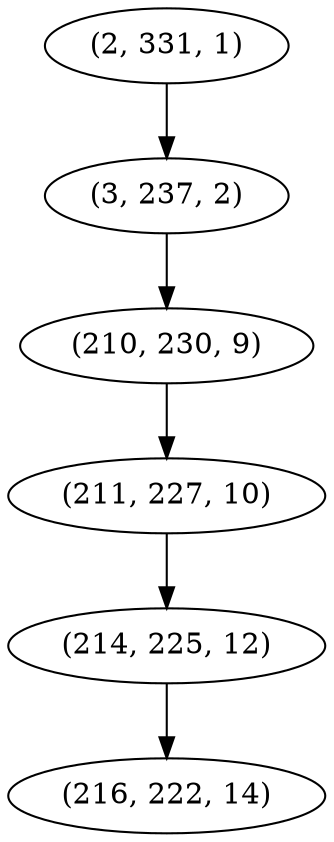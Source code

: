 digraph tree {
    "(2, 331, 1)";
    "(3, 237, 2)";
    "(210, 230, 9)";
    "(211, 227, 10)";
    "(214, 225, 12)";
    "(216, 222, 14)";
    "(2, 331, 1)" -> "(3, 237, 2)";
    "(3, 237, 2)" -> "(210, 230, 9)";
    "(210, 230, 9)" -> "(211, 227, 10)";
    "(211, 227, 10)" -> "(214, 225, 12)";
    "(214, 225, 12)" -> "(216, 222, 14)";
}
